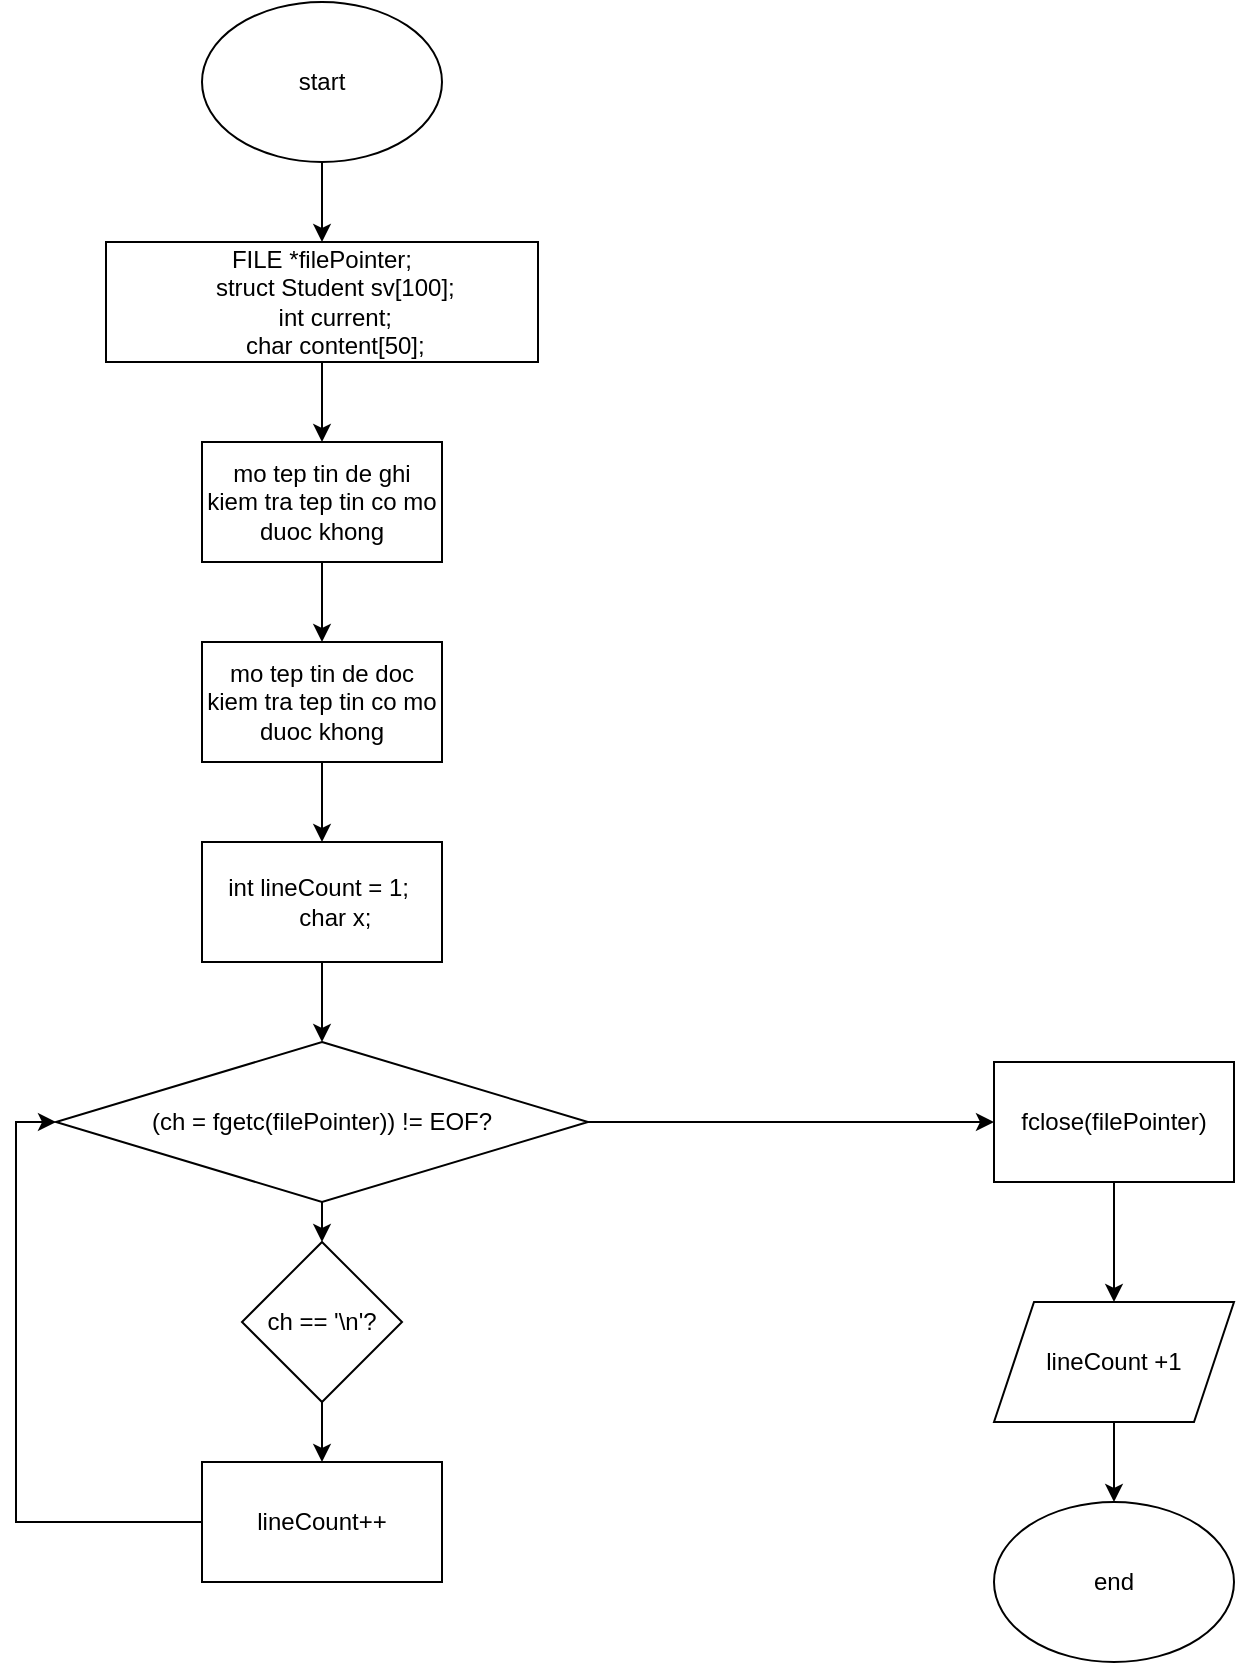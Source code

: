 <mxfile version="22.1.2" type="device">
  <diagram id="C5RBs43oDa-KdzZeNtuy" name="Page-1">
    <mxGraphModel dx="1036" dy="606" grid="1" gridSize="10" guides="1" tooltips="1" connect="1" arrows="1" fold="1" page="1" pageScale="1" pageWidth="827" pageHeight="1169" math="0" shadow="0">
      <root>
        <mxCell id="WIyWlLk6GJQsqaUBKTNV-0" />
        <mxCell id="WIyWlLk6GJQsqaUBKTNV-1" parent="WIyWlLk6GJQsqaUBKTNV-0" />
        <mxCell id="oQkotb4N0VdqPxtfQ8A--2" style="edgeStyle=orthogonalEdgeStyle;rounded=0;orthogonalLoop=1;jettySize=auto;html=1;exitX=0.5;exitY=1;exitDx=0;exitDy=0;entryX=0.5;entryY=0;entryDx=0;entryDy=0;" edge="1" parent="WIyWlLk6GJQsqaUBKTNV-1" source="oQkotb4N0VdqPxtfQ8A--0" target="oQkotb4N0VdqPxtfQ8A--1">
          <mxGeometry relative="1" as="geometry" />
        </mxCell>
        <mxCell id="oQkotb4N0VdqPxtfQ8A--0" value="start" style="ellipse;whiteSpace=wrap;html=1;" vertex="1" parent="WIyWlLk6GJQsqaUBKTNV-1">
          <mxGeometry x="354" y="70" width="120" height="80" as="geometry" />
        </mxCell>
        <mxCell id="oQkotb4N0VdqPxtfQ8A--4" style="edgeStyle=orthogonalEdgeStyle;rounded=0;orthogonalLoop=1;jettySize=auto;html=1;exitX=0.5;exitY=1;exitDx=0;exitDy=0;entryX=0.5;entryY=0;entryDx=0;entryDy=0;" edge="1" parent="WIyWlLk6GJQsqaUBKTNV-1" source="oQkotb4N0VdqPxtfQ8A--1" target="oQkotb4N0VdqPxtfQ8A--3">
          <mxGeometry relative="1" as="geometry" />
        </mxCell>
        <mxCell id="oQkotb4N0VdqPxtfQ8A--1" value="FILE *filePointer;&#xa;    struct Student sv[100];&#xa;    int current;&#xa;    char content[50];" style="rounded=0;whiteSpace=wrap;html=1;" vertex="1" parent="WIyWlLk6GJQsqaUBKTNV-1">
          <mxGeometry x="306" y="190" width="216" height="60" as="geometry" />
        </mxCell>
        <mxCell id="oQkotb4N0VdqPxtfQ8A--6" style="edgeStyle=orthogonalEdgeStyle;rounded=0;orthogonalLoop=1;jettySize=auto;html=1;exitX=0.5;exitY=1;exitDx=0;exitDy=0;entryX=0.5;entryY=0;entryDx=0;entryDy=0;" edge="1" parent="WIyWlLk6GJQsqaUBKTNV-1" source="oQkotb4N0VdqPxtfQ8A--3" target="oQkotb4N0VdqPxtfQ8A--5">
          <mxGeometry relative="1" as="geometry" />
        </mxCell>
        <mxCell id="oQkotb4N0VdqPxtfQ8A--3" value="mo tep tin de ghi&lt;br&gt;kiem tra tep tin co mo duoc khong" style="rounded=0;whiteSpace=wrap;html=1;" vertex="1" parent="WIyWlLk6GJQsqaUBKTNV-1">
          <mxGeometry x="354" y="290" width="120" height="60" as="geometry" />
        </mxCell>
        <mxCell id="oQkotb4N0VdqPxtfQ8A--8" style="edgeStyle=orthogonalEdgeStyle;rounded=0;orthogonalLoop=1;jettySize=auto;html=1;exitX=0.5;exitY=1;exitDx=0;exitDy=0;" edge="1" parent="WIyWlLk6GJQsqaUBKTNV-1" source="oQkotb4N0VdqPxtfQ8A--5" target="oQkotb4N0VdqPxtfQ8A--7">
          <mxGeometry relative="1" as="geometry" />
        </mxCell>
        <mxCell id="oQkotb4N0VdqPxtfQ8A--5" value="mo tep tin de doc&lt;br&gt;kiem tra tep tin co mo duoc khong" style="rounded=0;whiteSpace=wrap;html=1;" vertex="1" parent="WIyWlLk6GJQsqaUBKTNV-1">
          <mxGeometry x="354" y="390" width="120" height="60" as="geometry" />
        </mxCell>
        <mxCell id="oQkotb4N0VdqPxtfQ8A--10" style="edgeStyle=orthogonalEdgeStyle;rounded=0;orthogonalLoop=1;jettySize=auto;html=1;exitX=0.5;exitY=1;exitDx=0;exitDy=0;entryX=0.5;entryY=0;entryDx=0;entryDy=0;" edge="1" parent="WIyWlLk6GJQsqaUBKTNV-1" source="oQkotb4N0VdqPxtfQ8A--7" target="oQkotb4N0VdqPxtfQ8A--9">
          <mxGeometry relative="1" as="geometry" />
        </mxCell>
        <mxCell id="oQkotb4N0VdqPxtfQ8A--7" value="int lineCount = 1;&amp;nbsp;&lt;br&gt;&amp;nbsp;&amp;nbsp;&amp;nbsp;&amp;nbsp;char x;" style="rounded=0;whiteSpace=wrap;html=1;" vertex="1" parent="WIyWlLk6GJQsqaUBKTNV-1">
          <mxGeometry x="354" y="490" width="120" height="60" as="geometry" />
        </mxCell>
        <mxCell id="oQkotb4N0VdqPxtfQ8A--12" style="edgeStyle=orthogonalEdgeStyle;rounded=0;orthogonalLoop=1;jettySize=auto;html=1;exitX=0.5;exitY=1;exitDx=0;exitDy=0;entryX=0.5;entryY=0;entryDx=0;entryDy=0;" edge="1" parent="WIyWlLk6GJQsqaUBKTNV-1" source="oQkotb4N0VdqPxtfQ8A--9" target="oQkotb4N0VdqPxtfQ8A--11">
          <mxGeometry relative="1" as="geometry" />
        </mxCell>
        <mxCell id="oQkotb4N0VdqPxtfQ8A--16" style="edgeStyle=orthogonalEdgeStyle;rounded=0;orthogonalLoop=1;jettySize=auto;html=1;exitX=1;exitY=0.5;exitDx=0;exitDy=0;" edge="1" parent="WIyWlLk6GJQsqaUBKTNV-1" source="oQkotb4N0VdqPxtfQ8A--9">
          <mxGeometry relative="1" as="geometry">
            <mxPoint x="750" y="630" as="targetPoint" />
          </mxGeometry>
        </mxCell>
        <mxCell id="oQkotb4N0VdqPxtfQ8A--9" value="(ch = fgetc(filePointer)) != EOF?" style="rhombus;whiteSpace=wrap;html=1;" vertex="1" parent="WIyWlLk6GJQsqaUBKTNV-1">
          <mxGeometry x="281" y="590" width="266" height="80" as="geometry" />
        </mxCell>
        <mxCell id="oQkotb4N0VdqPxtfQ8A--14" style="edgeStyle=orthogonalEdgeStyle;rounded=0;orthogonalLoop=1;jettySize=auto;html=1;exitX=0.5;exitY=1;exitDx=0;exitDy=0;entryX=0.5;entryY=0;entryDx=0;entryDy=0;" edge="1" parent="WIyWlLk6GJQsqaUBKTNV-1" source="oQkotb4N0VdqPxtfQ8A--11" target="oQkotb4N0VdqPxtfQ8A--13">
          <mxGeometry relative="1" as="geometry" />
        </mxCell>
        <mxCell id="oQkotb4N0VdqPxtfQ8A--11" value="ch == &#39;\n&#39;?" style="rhombus;whiteSpace=wrap;html=1;" vertex="1" parent="WIyWlLk6GJQsqaUBKTNV-1">
          <mxGeometry x="374" y="690" width="80" height="80" as="geometry" />
        </mxCell>
        <mxCell id="oQkotb4N0VdqPxtfQ8A--15" style="edgeStyle=orthogonalEdgeStyle;rounded=0;orthogonalLoop=1;jettySize=auto;html=1;exitX=0;exitY=0.5;exitDx=0;exitDy=0;entryX=0;entryY=0.5;entryDx=0;entryDy=0;" edge="1" parent="WIyWlLk6GJQsqaUBKTNV-1" source="oQkotb4N0VdqPxtfQ8A--13" target="oQkotb4N0VdqPxtfQ8A--9">
          <mxGeometry relative="1" as="geometry" />
        </mxCell>
        <mxCell id="oQkotb4N0VdqPxtfQ8A--13" value="lineCount++" style="rounded=0;whiteSpace=wrap;html=1;" vertex="1" parent="WIyWlLk6GJQsqaUBKTNV-1">
          <mxGeometry x="354" y="800" width="120" height="60" as="geometry" />
        </mxCell>
        <mxCell id="oQkotb4N0VdqPxtfQ8A--21" style="edgeStyle=orthogonalEdgeStyle;rounded=0;orthogonalLoop=1;jettySize=auto;html=1;exitX=0.5;exitY=1;exitDx=0;exitDy=0;" edge="1" parent="WIyWlLk6GJQsqaUBKTNV-1" source="oQkotb4N0VdqPxtfQ8A--17" target="oQkotb4N0VdqPxtfQ8A--20">
          <mxGeometry relative="1" as="geometry" />
        </mxCell>
        <mxCell id="oQkotb4N0VdqPxtfQ8A--17" value="lineCount +1" style="shape=parallelogram;perimeter=parallelogramPerimeter;whiteSpace=wrap;html=1;fixedSize=1;" vertex="1" parent="WIyWlLk6GJQsqaUBKTNV-1">
          <mxGeometry x="750" y="720" width="120" height="60" as="geometry" />
        </mxCell>
        <mxCell id="oQkotb4N0VdqPxtfQ8A--19" value="" style="edgeStyle=orthogonalEdgeStyle;rounded=0;orthogonalLoop=1;jettySize=auto;html=1;" edge="1" parent="WIyWlLk6GJQsqaUBKTNV-1" source="oQkotb4N0VdqPxtfQ8A--18" target="oQkotb4N0VdqPxtfQ8A--17">
          <mxGeometry relative="1" as="geometry" />
        </mxCell>
        <mxCell id="oQkotb4N0VdqPxtfQ8A--18" value="fclose(filePointer)" style="rounded=0;whiteSpace=wrap;html=1;" vertex="1" parent="WIyWlLk6GJQsqaUBKTNV-1">
          <mxGeometry x="750" y="600" width="120" height="60" as="geometry" />
        </mxCell>
        <mxCell id="oQkotb4N0VdqPxtfQ8A--20" value="end" style="ellipse;whiteSpace=wrap;html=1;" vertex="1" parent="WIyWlLk6GJQsqaUBKTNV-1">
          <mxGeometry x="750" y="820" width="120" height="80" as="geometry" />
        </mxCell>
      </root>
    </mxGraphModel>
  </diagram>
</mxfile>
